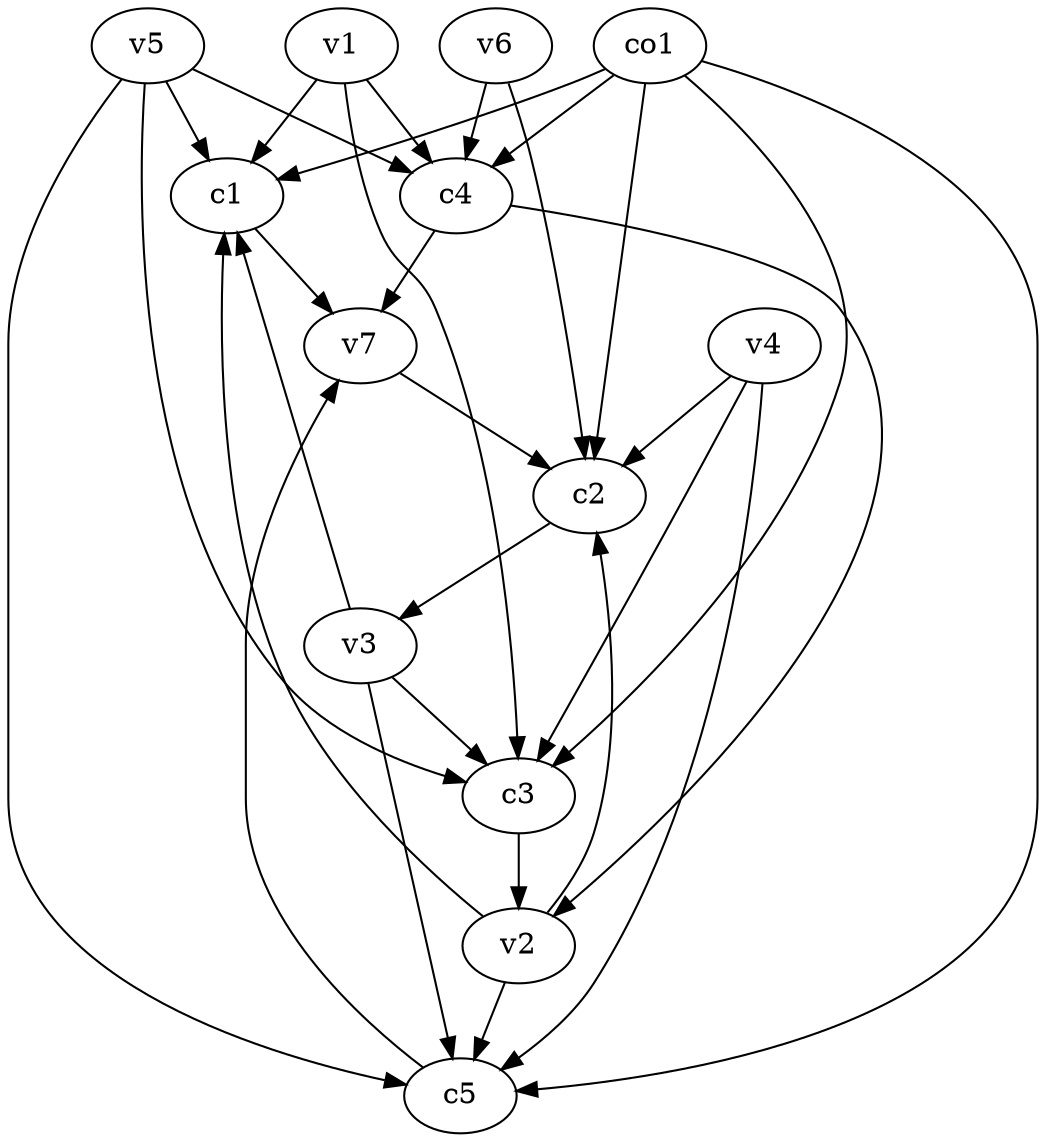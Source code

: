 strict digraph  {
c1;
c2;
c3;
c4;
c5;
v1;
v2;
v3;
v4;
v5;
v6;
v7;
co1;
c1 -> v7  [weight=1];
c2 -> v3  [weight=1];
c3 -> v2  [weight=1];
c4 -> v7  [weight=1];
c4 -> v2  [weight=1];
c5 -> v7  [weight=1];
v1 -> c4  [weight=1];
v1 -> c3  [weight=1];
v1 -> c1  [weight=1];
v2 -> c5  [weight=1];
v2 -> c2  [weight=1];
v2 -> c1  [weight=1];
v3 -> c3  [weight=1];
v3 -> c5  [weight=1];
v3 -> c1  [weight=1];
v4 -> c3  [weight=1];
v4 -> c2  [weight=1];
v4 -> c5  [weight=1];
v5 -> c3  [weight=1];
v5 -> c1  [weight=1];
v5 -> c4  [weight=1];
v5 -> c5  [weight=1];
v6 -> c4  [weight=1];
v6 -> c2  [weight=1];
v7 -> c2  [weight=1];
co1 -> c4  [weight=1];
co1 -> c1  [weight=1];
co1 -> c2  [weight=1];
co1 -> c3  [weight=1];
co1 -> c5  [weight=1];
}
